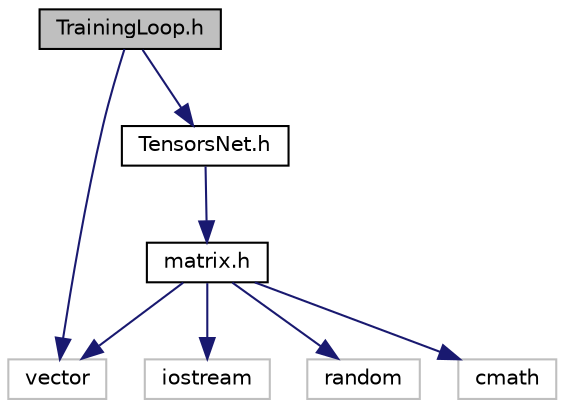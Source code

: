digraph "TrainingLoop.h"
{
 // LATEX_PDF_SIZE
  edge [fontname="Helvetica",fontsize="10",labelfontname="Helvetica",labelfontsize="10"];
  node [fontname="Helvetica",fontsize="10",shape=record];
  Node1 [label="TrainingLoop.h",height=0.2,width=0.4,color="black", fillcolor="grey75", style="filled", fontcolor="black",tooltip="Заголовочный файл для функций, обучающих нейросеть."];
  Node1 -> Node2 [color="midnightblue",fontsize="10",style="solid"];
  Node2 [label="vector",height=0.2,width=0.4,color="grey75", fillcolor="white", style="filled",tooltip=" "];
  Node1 -> Node3 [color="midnightblue",fontsize="10",style="solid"];
  Node3 [label="TensorsNet.h",height=0.2,width=0.4,color="black", fillcolor="white", style="filled",URL="$TensorsNet_8h.html",tooltip="Заголовочный файл для класса модели нейросети"];
  Node3 -> Node4 [color="midnightblue",fontsize="10",style="solid"];
  Node4 [label="matrix.h",height=0.2,width=0.4,color="black", fillcolor="white", style="filled",URL="$matrix_8h.html",tooltip="Заголовочный файл для класса Matrix."];
  Node4 -> Node5 [color="midnightblue",fontsize="10",style="solid"];
  Node5 [label="iostream",height=0.2,width=0.4,color="grey75", fillcolor="white", style="filled",tooltip=" "];
  Node4 -> Node2 [color="midnightblue",fontsize="10",style="solid"];
  Node4 -> Node6 [color="midnightblue",fontsize="10",style="solid"];
  Node6 [label="random",height=0.2,width=0.4,color="grey75", fillcolor="white", style="filled",tooltip=" "];
  Node4 -> Node7 [color="midnightblue",fontsize="10",style="solid"];
  Node7 [label="cmath",height=0.2,width=0.4,color="grey75", fillcolor="white", style="filled",tooltip=" "];
}

